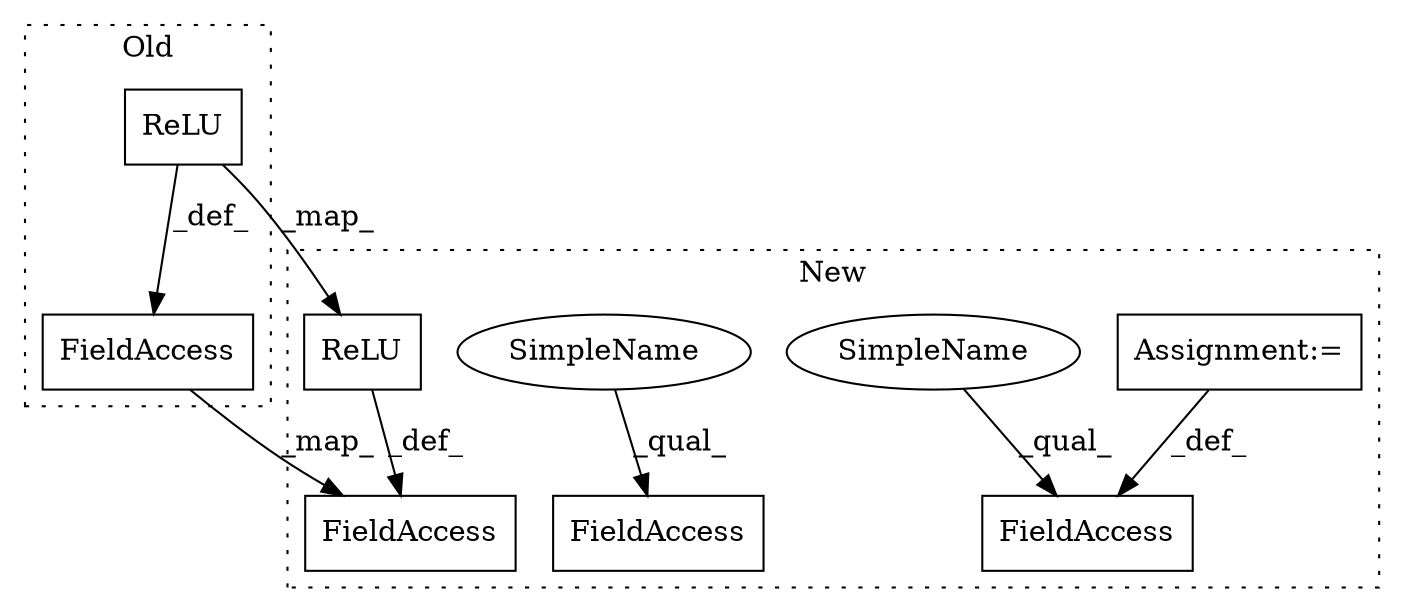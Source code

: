 digraph G {
subgraph cluster0 {
1 [label="ReLU" a="32" s="9399,9408" l="5,1" shape="box"];
4 [label="FieldAccess" a="22" s="9422" l="11" shape="box"];
label = "Old";
style="dotted";
}
subgraph cluster1 {
2 [label="ReLU" a="32" s="10047,10056" l="5,1" shape="box"];
3 [label="FieldAccess" a="22" s="10078" l="11" shape="box"];
5 [label="FieldAccess" a="22" s="10460" l="15" shape="box"];
6 [label="FieldAccess" a="22" s="10253" l="13" shape="box"];
7 [label="Assignment:=" a="7" s="10266" l="1" shape="box"];
8 [label="SimpleName" a="42" s="10253" l="4" shape="ellipse"];
9 [label="SimpleName" a="42" s="10460" l="4" shape="ellipse"];
label = "New";
style="dotted";
}
1 -> 2 [label="_map_"];
1 -> 4 [label="_def_"];
2 -> 3 [label="_def_"];
4 -> 3 [label="_map_"];
7 -> 6 [label="_def_"];
8 -> 6 [label="_qual_"];
9 -> 5 [label="_qual_"];
}
